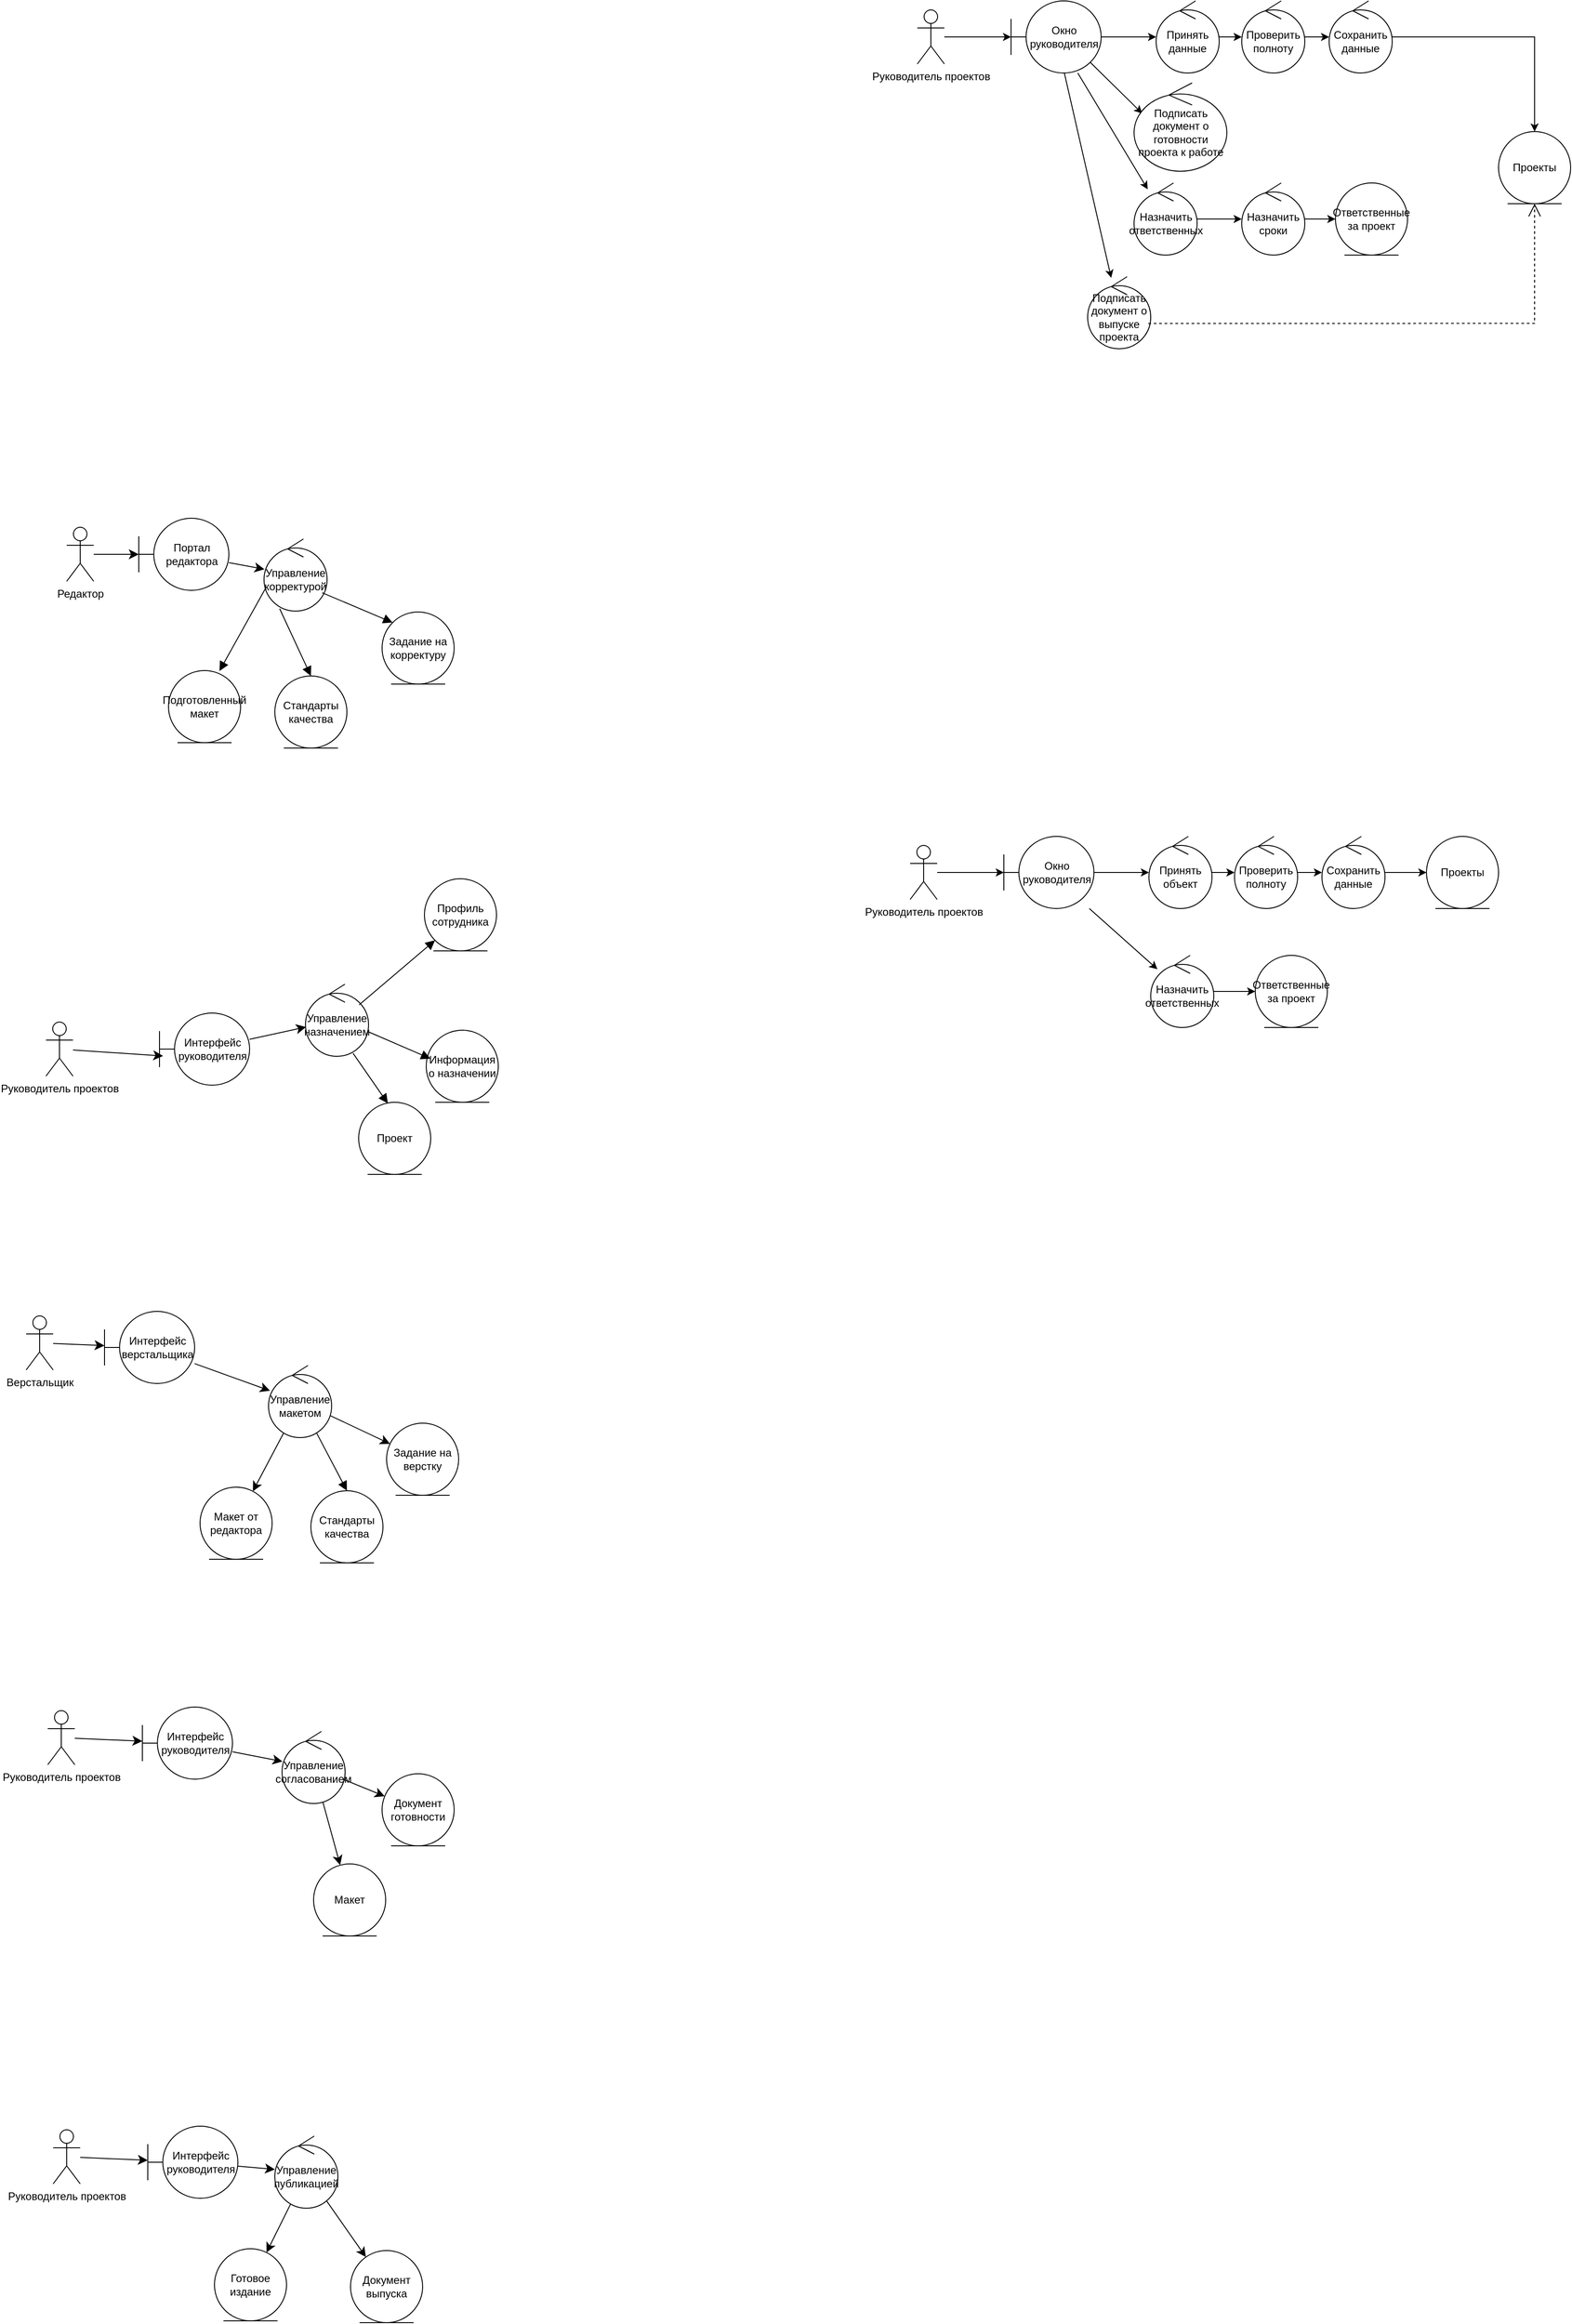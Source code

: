 <mxfile version="28.2.8">
  <diagram name="Страница — 1" id="Dmy3EzZyg0OEUsTDQze_">
    <mxGraphModel dx="1703" dy="1238" grid="0" gridSize="10" guides="1" tooltips="1" connect="1" arrows="1" fold="1" page="0" pageScale="1" pageWidth="827" pageHeight="1169" math="0" shadow="0">
      <root>
        <mxCell id="0" />
        <mxCell id="1" parent="0" />
        <mxCell id="BKL7hSzqMID5r5h3rCaM-19" value="" style="edgeStyle=none;curved=1;rounded=0;orthogonalLoop=1;jettySize=auto;html=1;fontSize=12;startSize=8;endSize=8;" parent="1" source="BKL7hSzqMID5r5h3rCaM-2" target="BKL7hSzqMID5r5h3rCaM-17" edge="1">
          <mxGeometry relative="1" as="geometry" />
        </mxCell>
        <mxCell id="BKL7hSzqMID5r5h3rCaM-2" value="Портал редактора" style="shape=umlBoundary;whiteSpace=wrap;html=1;" parent="1" vertex="1">
          <mxGeometry x="-118" y="265" width="100" height="80" as="geometry" />
        </mxCell>
        <mxCell id="BKL7hSzqMID5r5h3rCaM-32" value="" style="edgeStyle=none;curved=1;rounded=0;orthogonalLoop=1;jettySize=auto;html=1;fontSize=12;startSize=8;endSize=8;" parent="1" source="BKL7hSzqMID5r5h3rCaM-3" target="BKL7hSzqMID5r5h3rCaM-31" edge="1">
          <mxGeometry relative="1" as="geometry" />
        </mxCell>
        <mxCell id="BKL7hSzqMID5r5h3rCaM-3" value="Интерфейс руководителя" style="shape=umlBoundary;whiteSpace=wrap;html=1;" parent="1" vertex="1">
          <mxGeometry x="-95" y="814" width="100" height="80" as="geometry" />
        </mxCell>
        <mxCell id="BKL7hSzqMID5r5h3rCaM-12" value="" style="edgeStyle=none;curved=1;rounded=0;orthogonalLoop=1;jettySize=auto;html=1;fontSize=12;startSize=8;endSize=8;" parent="1" source="BKL7hSzqMID5r5h3rCaM-8" target="BKL7hSzqMID5r5h3rCaM-2" edge="1">
          <mxGeometry relative="1" as="geometry" />
        </mxCell>
        <mxCell id="BKL7hSzqMID5r5h3rCaM-8" value="Редактор" style="shape=umlActor;verticalLabelPosition=bottom;verticalAlign=top;html=1;" parent="1" vertex="1">
          <mxGeometry x="-198" y="275" width="30" height="60" as="geometry" />
        </mxCell>
        <mxCell id="BKL7hSzqMID5r5h3rCaM-16" value="" style="edgeStyle=none;curved=1;rounded=0;orthogonalLoop=1;jettySize=auto;html=1;fontSize=12;startSize=8;endSize=8;" parent="1" source="BKL7hSzqMID5r5h3rCaM-9" target="BKL7hSzqMID5r5h3rCaM-15" edge="1">
          <mxGeometry relative="1" as="geometry" />
        </mxCell>
        <mxCell id="BKL7hSzqMID5r5h3rCaM-9" value="Верстальщик" style="shape=umlActor;verticalLabelPosition=bottom;verticalAlign=top;html=1;" parent="1" vertex="1">
          <mxGeometry x="-243" y="1150" width="30" height="60" as="geometry" />
        </mxCell>
        <mxCell id="BKL7hSzqMID5r5h3rCaM-14" value="" style="edgeStyle=none;curved=1;rounded=0;orthogonalLoop=1;jettySize=auto;html=1;fontSize=12;startSize=8;endSize=8;entryX=0.04;entryY=0.595;entryDx=0;entryDy=0;entryPerimeter=0;" parent="1" source="BKL7hSzqMID5r5h3rCaM-13" target="BKL7hSzqMID5r5h3rCaM-3" edge="1">
          <mxGeometry relative="1" as="geometry">
            <mxPoint x="-208.491" y="788" as="targetPoint" />
          </mxGeometry>
        </mxCell>
        <mxCell id="BKL7hSzqMID5r5h3rCaM-13" value="Руководитель проектов" style="shape=umlActor;verticalLabelPosition=bottom;verticalAlign=top;html=1;" parent="1" vertex="1">
          <mxGeometry x="-221" y="824" width="30" height="60" as="geometry" />
        </mxCell>
        <mxCell id="BKL7hSzqMID5r5h3rCaM-40" value="" style="edgeStyle=none;curved=1;rounded=0;orthogonalLoop=1;jettySize=auto;html=1;fontSize=12;startSize=8;endSize=8;" parent="1" source="BKL7hSzqMID5r5h3rCaM-15" target="BKL7hSzqMID5r5h3rCaM-18" edge="1">
          <mxGeometry relative="1" as="geometry" />
        </mxCell>
        <mxCell id="BKL7hSzqMID5r5h3rCaM-15" value="Интерфейс верстальщика" style="shape=umlBoundary;whiteSpace=wrap;html=1;" parent="1" vertex="1">
          <mxGeometry x="-156" y="1145" width="100" height="80" as="geometry" />
        </mxCell>
        <mxCell id="BKL7hSzqMID5r5h3rCaM-17" value="Управление корректурой" style="ellipse;shape=umlControl;whiteSpace=wrap;html=1;" parent="1" vertex="1">
          <mxGeometry x="21" y="288" width="70" height="80" as="geometry" />
        </mxCell>
        <mxCell id="BKL7hSzqMID5r5h3rCaM-46" value="" style="edgeStyle=none;curved=1;rounded=0;orthogonalLoop=1;jettySize=auto;html=1;fontSize=12;startSize=8;endSize=8;" parent="1" source="BKL7hSzqMID5r5h3rCaM-18" target="BKL7hSzqMID5r5h3rCaM-42" edge="1">
          <mxGeometry relative="1" as="geometry" />
        </mxCell>
        <mxCell id="BKL7hSzqMID5r5h3rCaM-47" value="" style="edgeStyle=none;curved=1;rounded=0;orthogonalLoop=1;jettySize=auto;html=1;fontSize=12;startSize=8;endSize=8;" parent="1" source="BKL7hSzqMID5r5h3rCaM-18" target="BKL7hSzqMID5r5h3rCaM-43" edge="1">
          <mxGeometry relative="1" as="geometry" />
        </mxCell>
        <mxCell id="BKL7hSzqMID5r5h3rCaM-18" value="Управление макетом" style="ellipse;shape=umlControl;whiteSpace=wrap;html=1;" parent="1" vertex="1">
          <mxGeometry x="26" y="1205" width="70" height="80" as="geometry" />
        </mxCell>
        <mxCell id="BKL7hSzqMID5r5h3rCaM-20" value="Стандарты качества" style="ellipse;shape=umlEntity;whiteSpace=wrap;html=1;" parent="1" vertex="1">
          <mxGeometry x="33" y="440" width="80" height="80" as="geometry" />
        </mxCell>
        <mxCell id="BKL7hSzqMID5r5h3rCaM-21" value="Подготовленный макет" style="ellipse;shape=umlEntity;whiteSpace=wrap;html=1;" parent="1" vertex="1">
          <mxGeometry x="-85" y="434" width="80" height="80" as="geometry" />
        </mxCell>
        <mxCell id="BKL7hSzqMID5r5h3rCaM-22" value="Задание на корректуру" style="ellipse;shape=umlEntity;whiteSpace=wrap;html=1;" parent="1" vertex="1">
          <mxGeometry x="152" y="369" width="80" height="80" as="geometry" />
        </mxCell>
        <mxCell id="BKL7hSzqMID5r5h3rCaM-23" value="" style="endArrow=block;endFill=1;html=1;align=left;verticalAlign=top;rounded=0;fontSize=12;startSize=8;endSize=8;exitX=0.922;exitY=0.746;exitDx=0;exitDy=0;exitPerimeter=0;entryX=0;entryY=0;entryDx=0;entryDy=0;" parent="1" source="BKL7hSzqMID5r5h3rCaM-17" target="BKL7hSzqMID5r5h3rCaM-22" edge="1">
          <mxGeometry x="-1" relative="1" as="geometry">
            <mxPoint x="101" y="552" as="sourcePoint" />
            <mxPoint x="261" y="552" as="targetPoint" />
          </mxGeometry>
        </mxCell>
        <mxCell id="BKL7hSzqMID5r5h3rCaM-25" value="" style="endArrow=block;endFill=1;html=1;align=left;verticalAlign=top;rounded=0;fontSize=12;startSize=8;endSize=8;exitX=0.248;exitY=0.967;exitDx=0;exitDy=0;exitPerimeter=0;entryX=0.5;entryY=0;entryDx=0;entryDy=0;" parent="1" source="BKL7hSzqMID5r5h3rCaM-17" target="BKL7hSzqMID5r5h3rCaM-20" edge="1">
          <mxGeometry x="-1" relative="1" as="geometry">
            <mxPoint x="82" y="416" as="sourcePoint" />
            <mxPoint x="128" y="471" as="targetPoint" />
            <mxPoint as="offset" />
          </mxGeometry>
        </mxCell>
        <mxCell id="BKL7hSzqMID5r5h3rCaM-27" value="" style="endArrow=block;endFill=1;html=1;align=left;verticalAlign=top;rounded=0;fontSize=12;startSize=8;endSize=8;exitX=0.032;exitY=0.672;exitDx=0;exitDy=0;exitPerimeter=0;entryX=0.707;entryY=0.006;entryDx=0;entryDy=0;entryPerimeter=0;" parent="1" source="BKL7hSzqMID5r5h3rCaM-17" target="BKL7hSzqMID5r5h3rCaM-21" edge="1">
          <mxGeometry x="-1" relative="1" as="geometry">
            <mxPoint x="-46" y="403" as="sourcePoint" />
            <mxPoint y="458" as="targetPoint" />
          </mxGeometry>
        </mxCell>
        <mxCell id="BKL7hSzqMID5r5h3rCaM-31" value="Управление назначением" style="ellipse;shape=umlControl;whiteSpace=wrap;html=1;" parent="1" vertex="1">
          <mxGeometry x="67" y="782" width="70" height="80" as="geometry" />
        </mxCell>
        <mxCell id="BKL7hSzqMID5r5h3rCaM-33" value="Информация о назначении" style="ellipse;shape=umlEntity;whiteSpace=wrap;html=1;" parent="1" vertex="1">
          <mxGeometry x="201" y="833" width="80" height="80" as="geometry" />
        </mxCell>
        <mxCell id="BKL7hSzqMID5r5h3rCaM-34" value="Проект" style="ellipse;shape=umlEntity;whiteSpace=wrap;html=1;" parent="1" vertex="1">
          <mxGeometry x="126" y="913" width="80" height="80" as="geometry" />
        </mxCell>
        <mxCell id="BKL7hSzqMID5r5h3rCaM-35" value="" style="endArrow=block;endFill=1;html=1;align=left;verticalAlign=top;rounded=0;fontSize=12;startSize=8;endSize=8;exitX=1.008;exitY=0.664;exitDx=0;exitDy=0;exitPerimeter=0;entryX=0.059;entryY=0.395;entryDx=0;entryDy=0;entryPerimeter=0;" parent="1" source="BKL7hSzqMID5r5h3rCaM-31" target="BKL7hSzqMID5r5h3rCaM-33" edge="1">
          <mxGeometry x="-1" relative="1" as="geometry">
            <mxPoint x="146" y="819.5" as="sourcePoint" />
            <mxPoint x="192" y="874.5" as="targetPoint" />
          </mxGeometry>
        </mxCell>
        <mxCell id="BKL7hSzqMID5r5h3rCaM-36" value="" style="endArrow=block;endFill=1;html=1;align=left;verticalAlign=top;rounded=0;fontSize=12;startSize=8;endSize=8;exitX=0.755;exitY=0.959;exitDx=0;exitDy=0;exitPerimeter=0;entryX=0.405;entryY=0.016;entryDx=0;entryDy=0;entryPerimeter=0;" parent="1" source="BKL7hSzqMID5r5h3rCaM-31" target="BKL7hSzqMID5r5h3rCaM-34" edge="1">
          <mxGeometry x="-1" relative="1" as="geometry">
            <mxPoint x="117" y="844" as="sourcePoint" />
            <mxPoint x="163" y="899" as="targetPoint" />
          </mxGeometry>
        </mxCell>
        <mxCell id="BKL7hSzqMID5r5h3rCaM-37" value="Профиль сотрудника" style="ellipse;shape=umlEntity;whiteSpace=wrap;html=1;" parent="1" vertex="1">
          <mxGeometry x="199" y="665" width="80" height="80" as="geometry" />
        </mxCell>
        <mxCell id="BKL7hSzqMID5r5h3rCaM-38" value="" style="endArrow=block;endFill=1;html=1;align=left;verticalAlign=top;rounded=0;fontSize=12;startSize=8;endSize=8;exitX=0.851;exitY=0.286;exitDx=0;exitDy=0;exitPerimeter=0;entryX=0;entryY=1;entryDx=0;entryDy=0;" parent="1" source="BKL7hSzqMID5r5h3rCaM-31" target="BKL7hSzqMID5r5h3rCaM-37" edge="1">
          <mxGeometry x="-1" relative="1" as="geometry">
            <mxPoint x="158" y="842" as="sourcePoint" />
            <mxPoint x="204" y="897" as="targetPoint" />
          </mxGeometry>
        </mxCell>
        <mxCell id="BKL7hSzqMID5r5h3rCaM-41" value="Стандарты качества" style="ellipse;shape=umlEntity;whiteSpace=wrap;html=1;" parent="1" vertex="1">
          <mxGeometry x="73" y="1344" width="80" height="80" as="geometry" />
        </mxCell>
        <mxCell id="BKL7hSzqMID5r5h3rCaM-42" value="Макет от редактора" style="ellipse;shape=umlEntity;whiteSpace=wrap;html=1;" parent="1" vertex="1">
          <mxGeometry x="-50" y="1340" width="80" height="80" as="geometry" />
        </mxCell>
        <mxCell id="BKL7hSzqMID5r5h3rCaM-43" value="Задание на верстку" style="ellipse;shape=umlEntity;whiteSpace=wrap;html=1;" parent="1" vertex="1">
          <mxGeometry x="157" y="1269" width="80" height="80" as="geometry" />
        </mxCell>
        <mxCell id="BKL7hSzqMID5r5h3rCaM-44" value="" style="endArrow=block;endFill=1;html=1;align=left;verticalAlign=top;rounded=0;fontSize=12;startSize=8;endSize=8;entryX=0.5;entryY=0;entryDx=0;entryDy=0;" parent="1" source="BKL7hSzqMID5r5h3rCaM-18" target="BKL7hSzqMID5r5h3rCaM-41" edge="1">
          <mxGeometry x="-1" relative="1" as="geometry">
            <mxPoint x="74" y="1285" as="sourcePoint" />
            <mxPoint x="164" y="1391" as="targetPoint" />
            <mxPoint as="offset" />
          </mxGeometry>
        </mxCell>
        <mxCell id="BKL7hSzqMID5r5h3rCaM-52" value="" style="edgeStyle=none;curved=1;rounded=0;orthogonalLoop=1;jettySize=auto;html=1;fontSize=12;startSize=8;endSize=8;" parent="1" source="BKL7hSzqMID5r5h3rCaM-48" target="BKL7hSzqMID5r5h3rCaM-51" edge="1">
          <mxGeometry relative="1" as="geometry" />
        </mxCell>
        <mxCell id="BKL7hSzqMID5r5h3rCaM-48" value="Руководитель проектов" style="shape=umlActor;verticalLabelPosition=bottom;verticalAlign=top;html=1;" parent="1" vertex="1">
          <mxGeometry x="-219" y="1588" width="30" height="60" as="geometry" />
        </mxCell>
        <mxCell id="BKL7hSzqMID5r5h3rCaM-58" value="" style="edgeStyle=none;curved=1;rounded=0;orthogonalLoop=1;jettySize=auto;html=1;fontSize=12;startSize=8;endSize=8;" parent="1" source="BKL7hSzqMID5r5h3rCaM-51" target="BKL7hSzqMID5r5h3rCaM-56" edge="1">
          <mxGeometry relative="1" as="geometry" />
        </mxCell>
        <mxCell id="BKL7hSzqMID5r5h3rCaM-51" value="Интерфейс руководителя" style="shape=umlBoundary;whiteSpace=wrap;html=1;" parent="1" vertex="1">
          <mxGeometry x="-114" y="1584" width="100" height="80" as="geometry" />
        </mxCell>
        <mxCell id="BKL7hSzqMID5r5h3rCaM-66" value="" style="edgeStyle=none;curved=1;rounded=0;orthogonalLoop=1;jettySize=auto;html=1;fontSize=12;startSize=8;endSize=8;" parent="1" source="BKL7hSzqMID5r5h3rCaM-56" target="BKL7hSzqMID5r5h3rCaM-61" edge="1">
          <mxGeometry relative="1" as="geometry" />
        </mxCell>
        <mxCell id="BKL7hSzqMID5r5h3rCaM-67" value="" style="edgeStyle=none;curved=1;rounded=0;orthogonalLoop=1;jettySize=auto;html=1;fontSize=12;startSize=8;endSize=8;" parent="1" source="BKL7hSzqMID5r5h3rCaM-56" target="BKL7hSzqMID5r5h3rCaM-60" edge="1">
          <mxGeometry relative="1" as="geometry" />
        </mxCell>
        <mxCell id="BKL7hSzqMID5r5h3rCaM-56" value="Управление согласованием" style="ellipse;shape=umlControl;whiteSpace=wrap;html=1;" parent="1" vertex="1">
          <mxGeometry x="41" y="1611" width="70" height="80" as="geometry" />
        </mxCell>
        <mxCell id="BKL7hSzqMID5r5h3rCaM-60" value="Документ готовности" style="ellipse;shape=umlEntity;whiteSpace=wrap;html=1;" parent="1" vertex="1">
          <mxGeometry x="152" y="1658" width="80" height="80" as="geometry" />
        </mxCell>
        <mxCell id="BKL7hSzqMID5r5h3rCaM-61" value="Макет" style="ellipse;shape=umlEntity;whiteSpace=wrap;html=1;" parent="1" vertex="1">
          <mxGeometry x="76" y="1758" width="80" height="80" as="geometry" />
        </mxCell>
        <mxCell id="BKL7hSzqMID5r5h3rCaM-68" value="" style="edgeStyle=none;curved=1;rounded=0;orthogonalLoop=1;jettySize=auto;html=1;fontSize=12;startSize=8;endSize=8;" parent="1" source="BKL7hSzqMID5r5h3rCaM-69" target="BKL7hSzqMID5r5h3rCaM-71" edge="1">
          <mxGeometry relative="1" as="geometry" />
        </mxCell>
        <mxCell id="BKL7hSzqMID5r5h3rCaM-69" value="Руководитель проектов" style="shape=umlActor;verticalLabelPosition=bottom;verticalAlign=top;html=1;" parent="1" vertex="1">
          <mxGeometry x="-213" y="2053" width="30" height="60" as="geometry" />
        </mxCell>
        <mxCell id="BKL7hSzqMID5r5h3rCaM-70" value="" style="edgeStyle=none;curved=1;rounded=0;orthogonalLoop=1;jettySize=auto;html=1;fontSize=12;startSize=8;endSize=8;" parent="1" source="BKL7hSzqMID5r5h3rCaM-71" target="BKL7hSzqMID5r5h3rCaM-74" edge="1">
          <mxGeometry relative="1" as="geometry" />
        </mxCell>
        <mxCell id="BKL7hSzqMID5r5h3rCaM-71" value="Интерфейс руководителя" style="shape=umlBoundary;whiteSpace=wrap;html=1;" parent="1" vertex="1">
          <mxGeometry x="-108" y="2049" width="100" height="80" as="geometry" />
        </mxCell>
        <mxCell id="BKL7hSzqMID5r5h3rCaM-72" value="" style="edgeStyle=none;curved=1;rounded=0;orthogonalLoop=1;jettySize=auto;html=1;fontSize=12;startSize=8;endSize=8;" parent="1" source="BKL7hSzqMID5r5h3rCaM-74" target="BKL7hSzqMID5r5h3rCaM-76" edge="1">
          <mxGeometry relative="1" as="geometry" />
        </mxCell>
        <mxCell id="BKL7hSzqMID5r5h3rCaM-73" value="" style="edgeStyle=none;curved=1;rounded=0;orthogonalLoop=1;jettySize=auto;html=1;fontSize=12;startSize=8;endSize=8;" parent="1" source="BKL7hSzqMID5r5h3rCaM-74" target="BKL7hSzqMID5r5h3rCaM-75" edge="1">
          <mxGeometry relative="1" as="geometry" />
        </mxCell>
        <mxCell id="BKL7hSzqMID5r5h3rCaM-74" value="Управление публикацией" style="ellipse;shape=umlControl;whiteSpace=wrap;html=1;" parent="1" vertex="1">
          <mxGeometry x="33" y="2060" width="70" height="80" as="geometry" />
        </mxCell>
        <mxCell id="BKL7hSzqMID5r5h3rCaM-75" value="Документ выпуска" style="ellipse;shape=umlEntity;whiteSpace=wrap;html=1;" parent="1" vertex="1">
          <mxGeometry x="117" y="2187" width="80" height="80" as="geometry" />
        </mxCell>
        <mxCell id="BKL7hSzqMID5r5h3rCaM-76" value="Готовое издание" style="ellipse;shape=umlEntity;whiteSpace=wrap;html=1;" parent="1" vertex="1">
          <mxGeometry x="-34" y="2185" width="80" height="80" as="geometry" />
        </mxCell>
        <mxCell id="clYEneUToOOTJ59yBloa-11" value="" style="edgeStyle=orthogonalEdgeStyle;rounded=0;orthogonalLoop=1;jettySize=auto;html=1;" parent="1" source="clYEneUToOOTJ59yBloa-1" target="clYEneUToOOTJ59yBloa-8" edge="1">
          <mxGeometry relative="1" as="geometry" />
        </mxCell>
        <mxCell id="clYEneUToOOTJ59yBloa-1" value="Принять объект" style="ellipse;shape=umlControl;whiteSpace=wrap;html=1;" parent="1" vertex="1">
          <mxGeometry x="1003" y="618" width="70" height="80" as="geometry" />
        </mxCell>
        <mxCell id="clYEneUToOOTJ59yBloa-6" value="" style="edgeStyle=orthogonalEdgeStyle;rounded=0;orthogonalLoop=1;jettySize=auto;html=1;" parent="1" source="clYEneUToOOTJ59yBloa-2" target="clYEneUToOOTJ59yBloa-3" edge="1">
          <mxGeometry relative="1" as="geometry" />
        </mxCell>
        <mxCell id="clYEneUToOOTJ59yBloa-2" value="Руководитель проектов" style="shape=umlActor;verticalLabelPosition=bottom;verticalAlign=top;html=1;" parent="1" vertex="1">
          <mxGeometry x="738" y="628" width="30" height="60" as="geometry" />
        </mxCell>
        <mxCell id="clYEneUToOOTJ59yBloa-7" value="" style="edgeStyle=orthogonalEdgeStyle;rounded=0;orthogonalLoop=1;jettySize=auto;html=1;" parent="1" source="clYEneUToOOTJ59yBloa-3" target="clYEneUToOOTJ59yBloa-1" edge="1">
          <mxGeometry relative="1" as="geometry" />
        </mxCell>
        <mxCell id="hmrP-TAmWbnBBcYWX02s-4" value="" style="rounded=0;orthogonalLoop=1;jettySize=auto;html=1;" edge="1" parent="1" source="clYEneUToOOTJ59yBloa-3" target="hmrP-TAmWbnBBcYWX02s-1">
          <mxGeometry relative="1" as="geometry" />
        </mxCell>
        <mxCell id="clYEneUToOOTJ59yBloa-3" value="Окно руководителя" style="shape=umlBoundary;whiteSpace=wrap;html=1;" parent="1" vertex="1">
          <mxGeometry x="842" y="618" width="100" height="80" as="geometry" />
        </mxCell>
        <mxCell id="clYEneUToOOTJ59yBloa-12" value="" style="edgeStyle=orthogonalEdgeStyle;rounded=0;orthogonalLoop=1;jettySize=auto;html=1;" parent="1" source="clYEneUToOOTJ59yBloa-8" target="clYEneUToOOTJ59yBloa-10" edge="1">
          <mxGeometry relative="1" as="geometry" />
        </mxCell>
        <mxCell id="clYEneUToOOTJ59yBloa-8" value="Проверить полноту" style="ellipse;shape=umlControl;whiteSpace=wrap;html=1;" parent="1" vertex="1">
          <mxGeometry x="1098" y="618" width="70" height="80" as="geometry" />
        </mxCell>
        <mxCell id="clYEneUToOOTJ59yBloa-14" value="" style="edgeStyle=orthogonalEdgeStyle;rounded=0;orthogonalLoop=1;jettySize=auto;html=1;" parent="1" source="clYEneUToOOTJ59yBloa-10" target="clYEneUToOOTJ59yBloa-13" edge="1">
          <mxGeometry relative="1" as="geometry" />
        </mxCell>
        <mxCell id="clYEneUToOOTJ59yBloa-10" value="Сохранить данные" style="ellipse;shape=umlControl;whiteSpace=wrap;html=1;" parent="1" vertex="1">
          <mxGeometry x="1195" y="618" width="70" height="80" as="geometry" />
        </mxCell>
        <mxCell id="clYEneUToOOTJ59yBloa-13" value="Проекты" style="ellipse;shape=umlEntity;whiteSpace=wrap;html=1;" parent="1" vertex="1">
          <mxGeometry x="1311" y="618" width="80" height="80" as="geometry" />
        </mxCell>
        <mxCell id="hmrP-TAmWbnBBcYWX02s-5" value="" style="edgeStyle=orthogonalEdgeStyle;rounded=0;orthogonalLoop=1;jettySize=auto;html=1;" edge="1" parent="1" source="hmrP-TAmWbnBBcYWX02s-1" target="hmrP-TAmWbnBBcYWX02s-3">
          <mxGeometry relative="1" as="geometry">
            <mxPoint x="1108.0" y="790.077" as="targetPoint" />
          </mxGeometry>
        </mxCell>
        <mxCell id="hmrP-TAmWbnBBcYWX02s-1" value="Назначить ответственных" style="ellipse;shape=umlControl;whiteSpace=wrap;html=1;" vertex="1" parent="1">
          <mxGeometry x="1005" y="750" width="70" height="80" as="geometry" />
        </mxCell>
        <mxCell id="hmrP-TAmWbnBBcYWX02s-3" value="Ответственные за проект" style="ellipse;shape=umlEntity;whiteSpace=wrap;html=1;" vertex="1" parent="1">
          <mxGeometry x="1121" y="750" width="80" height="80" as="geometry" />
        </mxCell>
        <mxCell id="hmrP-TAmWbnBBcYWX02s-7" value="" style="edgeStyle=orthogonalEdgeStyle;rounded=0;orthogonalLoop=1;jettySize=auto;html=1;" edge="1" parent="1" source="hmrP-TAmWbnBBcYWX02s-8" target="hmrP-TAmWbnBBcYWX02s-15">
          <mxGeometry relative="1" as="geometry" />
        </mxCell>
        <mxCell id="hmrP-TAmWbnBBcYWX02s-8" value="Принять данные" style="ellipse;shape=umlControl;whiteSpace=wrap;html=1;" vertex="1" parent="1">
          <mxGeometry x="1011" y="-309" width="70" height="80" as="geometry" />
        </mxCell>
        <mxCell id="hmrP-TAmWbnBBcYWX02s-9" value="" style="edgeStyle=orthogonalEdgeStyle;rounded=0;orthogonalLoop=1;jettySize=auto;html=1;" edge="1" parent="1" source="hmrP-TAmWbnBBcYWX02s-10" target="hmrP-TAmWbnBBcYWX02s-13">
          <mxGeometry relative="1" as="geometry" />
        </mxCell>
        <mxCell id="hmrP-TAmWbnBBcYWX02s-10" value="Руководитель проектов" style="shape=umlActor;verticalLabelPosition=bottom;verticalAlign=top;html=1;" vertex="1" parent="1">
          <mxGeometry x="746" y="-299" width="30" height="60" as="geometry" />
        </mxCell>
        <mxCell id="hmrP-TAmWbnBBcYWX02s-11" value="" style="edgeStyle=orthogonalEdgeStyle;rounded=0;orthogonalLoop=1;jettySize=auto;html=1;" edge="1" parent="1" source="hmrP-TAmWbnBBcYWX02s-13" target="hmrP-TAmWbnBBcYWX02s-8">
          <mxGeometry relative="1" as="geometry" />
        </mxCell>
        <mxCell id="hmrP-TAmWbnBBcYWX02s-12" value="" style="rounded=0;orthogonalLoop=1;jettySize=auto;html=1;" edge="1" parent="1" source="hmrP-TAmWbnBBcYWX02s-13" target="hmrP-TAmWbnBBcYWX02s-20">
          <mxGeometry relative="1" as="geometry" />
        </mxCell>
        <mxCell id="hmrP-TAmWbnBBcYWX02s-25" value="" style="rounded=0;orthogonalLoop=1;jettySize=auto;html=1;entryX=0.088;entryY=0.346;entryDx=0;entryDy=0;entryPerimeter=0;exitX=0.871;exitY=0.842;exitDx=0;exitDy=0;exitPerimeter=0;" edge="1" parent="1" source="hmrP-TAmWbnBBcYWX02s-13" target="hmrP-TAmWbnBBcYWX02s-26">
          <mxGeometry relative="1" as="geometry">
            <mxPoint x="1006.589" y="-181.36" as="targetPoint" />
          </mxGeometry>
        </mxCell>
        <mxCell id="hmrP-TAmWbnBBcYWX02s-29" value="" style="rounded=0;orthogonalLoop=1;jettySize=auto;html=1;" edge="1" parent="1" source="hmrP-TAmWbnBBcYWX02s-13" target="hmrP-TAmWbnBBcYWX02s-28">
          <mxGeometry relative="1" as="geometry" />
        </mxCell>
        <mxCell id="hmrP-TAmWbnBBcYWX02s-13" value="Окно руководителя" style="shape=umlBoundary;whiteSpace=wrap;html=1;" vertex="1" parent="1">
          <mxGeometry x="850" y="-309" width="100" height="80" as="geometry" />
        </mxCell>
        <mxCell id="hmrP-TAmWbnBBcYWX02s-14" value="" style="edgeStyle=orthogonalEdgeStyle;rounded=0;orthogonalLoop=1;jettySize=auto;html=1;" edge="1" parent="1" source="hmrP-TAmWbnBBcYWX02s-15" target="hmrP-TAmWbnBBcYWX02s-17">
          <mxGeometry relative="1" as="geometry" />
        </mxCell>
        <mxCell id="hmrP-TAmWbnBBcYWX02s-15" value="Проверить полноту" style="ellipse;shape=umlControl;whiteSpace=wrap;html=1;" vertex="1" parent="1">
          <mxGeometry x="1106" y="-309" width="70" height="80" as="geometry" />
        </mxCell>
        <mxCell id="hmrP-TAmWbnBBcYWX02s-16" value="" style="edgeStyle=orthogonalEdgeStyle;rounded=0;orthogonalLoop=1;jettySize=auto;html=1;" edge="1" parent="1" source="hmrP-TAmWbnBBcYWX02s-17" target="hmrP-TAmWbnBBcYWX02s-18">
          <mxGeometry relative="1" as="geometry" />
        </mxCell>
        <mxCell id="hmrP-TAmWbnBBcYWX02s-17" value="Сохранить данные" style="ellipse;shape=umlControl;whiteSpace=wrap;html=1;" vertex="1" parent="1">
          <mxGeometry x="1203" y="-309" width="70" height="80" as="geometry" />
        </mxCell>
        <mxCell id="hmrP-TAmWbnBBcYWX02s-18" value="Проекты" style="ellipse;shape=umlEntity;whiteSpace=wrap;html=1;" vertex="1" parent="1">
          <mxGeometry x="1391" y="-164" width="80" height="80" as="geometry" />
        </mxCell>
        <mxCell id="hmrP-TAmWbnBBcYWX02s-19" value="" style="edgeStyle=orthogonalEdgeStyle;rounded=0;orthogonalLoop=1;jettySize=auto;html=1;" edge="1" parent="1" source="hmrP-TAmWbnBBcYWX02s-20" target="hmrP-TAmWbnBBcYWX02s-22">
          <mxGeometry relative="1" as="geometry" />
        </mxCell>
        <mxCell id="hmrP-TAmWbnBBcYWX02s-20" value="Назначить ответственных" style="ellipse;shape=umlControl;whiteSpace=wrap;html=1;" vertex="1" parent="1">
          <mxGeometry x="986.5" y="-107" width="70" height="80" as="geometry" />
        </mxCell>
        <mxCell id="hmrP-TAmWbnBBcYWX02s-21" value="" style="edgeStyle=orthogonalEdgeStyle;rounded=0;orthogonalLoop=1;jettySize=auto;html=1;" edge="1" parent="1" source="hmrP-TAmWbnBBcYWX02s-22" target="hmrP-TAmWbnBBcYWX02s-23">
          <mxGeometry relative="1" as="geometry" />
        </mxCell>
        <mxCell id="hmrP-TAmWbnBBcYWX02s-22" value="Назначить сроки" style="ellipse;shape=umlControl;whiteSpace=wrap;html=1;" vertex="1" parent="1">
          <mxGeometry x="1106" y="-107" width="70" height="80" as="geometry" />
        </mxCell>
        <mxCell id="hmrP-TAmWbnBBcYWX02s-23" value="Ответственные за проект" style="ellipse;shape=umlEntity;whiteSpace=wrap;html=1;" vertex="1" parent="1">
          <mxGeometry x="1210" y="-107" width="80" height="80" as="geometry" />
        </mxCell>
        <mxCell id="hmrP-TAmWbnBBcYWX02s-26" value="Подписать документ о готовности проекта к работе" style="ellipse;shape=umlControl;whiteSpace=wrap;html=1;" vertex="1" parent="1">
          <mxGeometry x="986.5" y="-218" width="103" height="98" as="geometry" />
        </mxCell>
        <mxCell id="hmrP-TAmWbnBBcYWX02s-28" value="Подписать документ о выпуске проекта" style="ellipse;shape=umlControl;whiteSpace=wrap;html=1;" vertex="1" parent="1">
          <mxGeometry x="935" y="-3" width="70" height="80" as="geometry" />
        </mxCell>
        <mxCell id="hmrP-TAmWbnBBcYWX02s-30" value="" style="endArrow=open;endSize=12;dashed=1;html=1;rounded=0;exitX=0.962;exitY=0.648;exitDx=0;exitDy=0;exitPerimeter=0;entryX=0.5;entryY=1;entryDx=0;entryDy=0;edgeStyle=orthogonalEdgeStyle;" edge="1" parent="1" source="hmrP-TAmWbnBBcYWX02s-28" target="hmrP-TAmWbnBBcYWX02s-18">
          <mxGeometry width="160" relative="1" as="geometry">
            <mxPoint x="1050" y="52" as="sourcePoint" />
            <mxPoint x="1210" y="52" as="targetPoint" />
          </mxGeometry>
        </mxCell>
      </root>
    </mxGraphModel>
  </diagram>
</mxfile>
